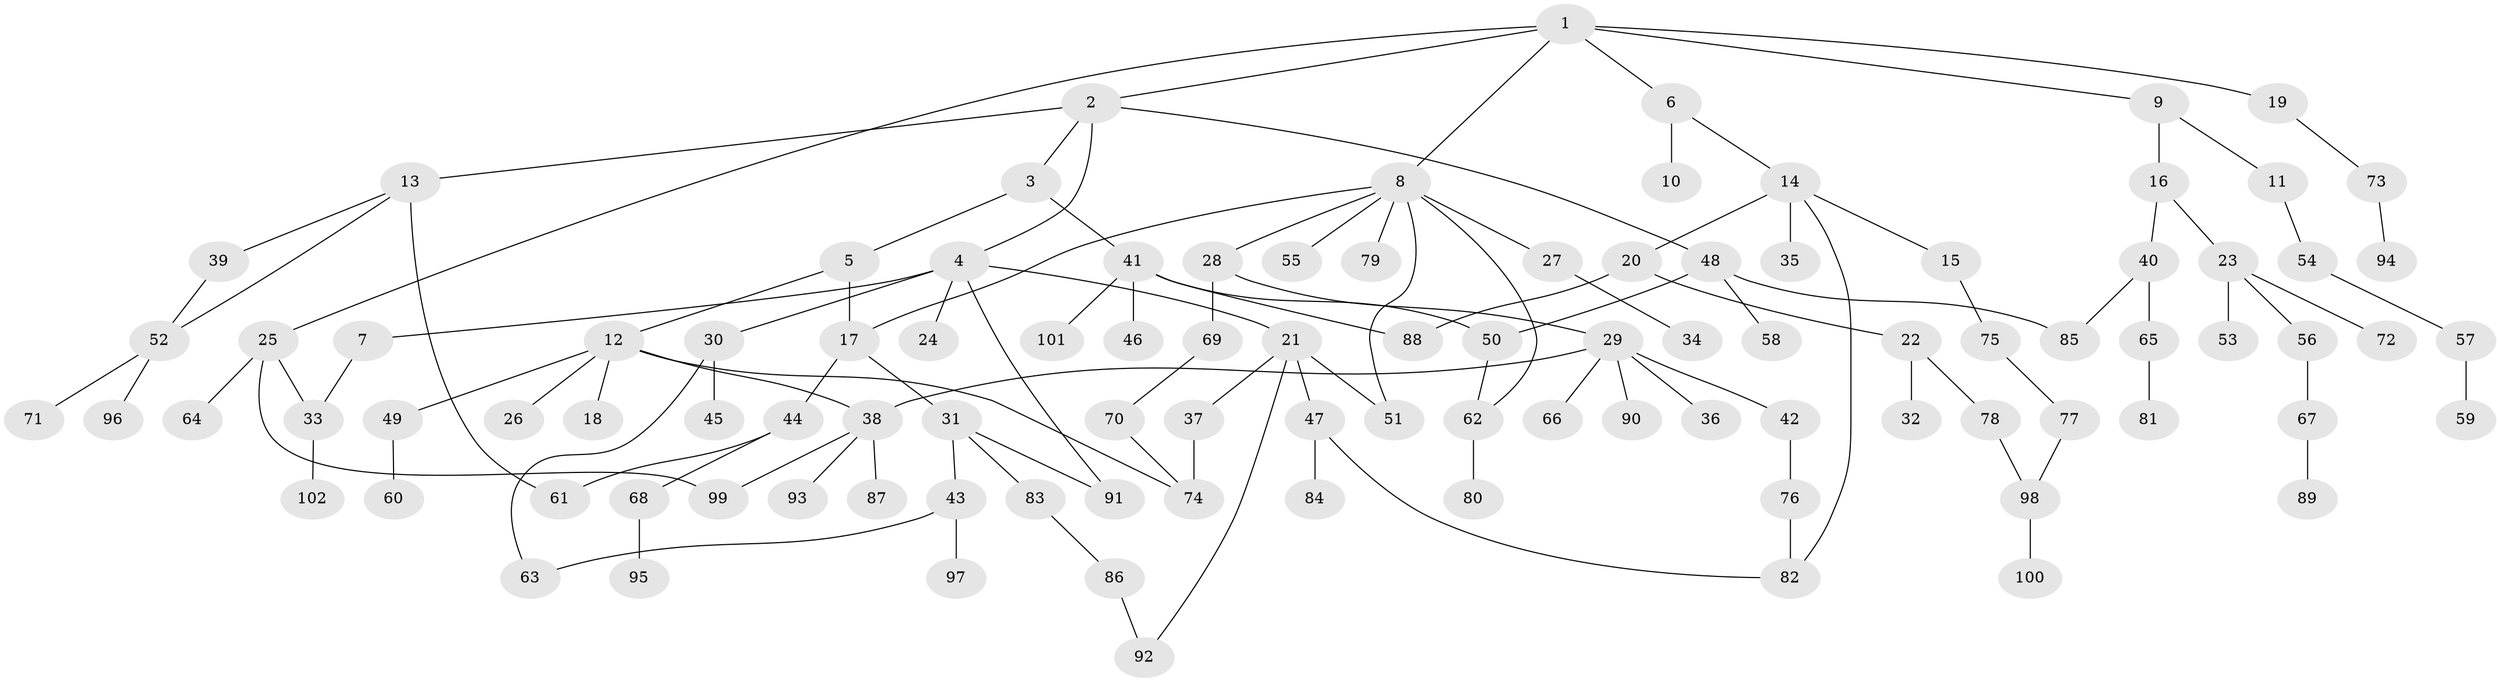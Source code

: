 // coarse degree distribution, {1: 0.6666666666666666, 9: 0.06666666666666667, 2: 0.1, 3: 0.1, 8: 0.03333333333333333, 7: 0.03333333333333333}
// Generated by graph-tools (version 1.1) at 2025/46/03/04/25 21:46:15]
// undirected, 102 vertices, 120 edges
graph export_dot {
graph [start="1"]
  node [color=gray90,style=filled];
  1;
  2;
  3;
  4;
  5;
  6;
  7;
  8;
  9;
  10;
  11;
  12;
  13;
  14;
  15;
  16;
  17;
  18;
  19;
  20;
  21;
  22;
  23;
  24;
  25;
  26;
  27;
  28;
  29;
  30;
  31;
  32;
  33;
  34;
  35;
  36;
  37;
  38;
  39;
  40;
  41;
  42;
  43;
  44;
  45;
  46;
  47;
  48;
  49;
  50;
  51;
  52;
  53;
  54;
  55;
  56;
  57;
  58;
  59;
  60;
  61;
  62;
  63;
  64;
  65;
  66;
  67;
  68;
  69;
  70;
  71;
  72;
  73;
  74;
  75;
  76;
  77;
  78;
  79;
  80;
  81;
  82;
  83;
  84;
  85;
  86;
  87;
  88;
  89;
  90;
  91;
  92;
  93;
  94;
  95;
  96;
  97;
  98;
  99;
  100;
  101;
  102;
  1 -- 2;
  1 -- 6;
  1 -- 8;
  1 -- 9;
  1 -- 19;
  1 -- 25;
  2 -- 3;
  2 -- 4;
  2 -- 13;
  2 -- 48;
  3 -- 5;
  3 -- 41;
  4 -- 7;
  4 -- 21;
  4 -- 24;
  4 -- 30;
  4 -- 91;
  5 -- 12;
  5 -- 17;
  6 -- 10;
  6 -- 14;
  7 -- 33;
  8 -- 27;
  8 -- 28;
  8 -- 51;
  8 -- 55;
  8 -- 79;
  8 -- 62;
  8 -- 17;
  9 -- 11;
  9 -- 16;
  11 -- 54;
  12 -- 18;
  12 -- 26;
  12 -- 38;
  12 -- 49;
  12 -- 74;
  13 -- 39;
  13 -- 52;
  13 -- 61;
  14 -- 15;
  14 -- 20;
  14 -- 35;
  14 -- 82;
  15 -- 75;
  16 -- 23;
  16 -- 40;
  17 -- 31;
  17 -- 44;
  19 -- 73;
  20 -- 22;
  20 -- 88;
  21 -- 37;
  21 -- 47;
  21 -- 92;
  21 -- 51;
  22 -- 32;
  22 -- 78;
  23 -- 53;
  23 -- 56;
  23 -- 72;
  25 -- 33;
  25 -- 64;
  25 -- 99;
  27 -- 34;
  28 -- 29;
  28 -- 69;
  29 -- 36;
  29 -- 42;
  29 -- 66;
  29 -- 90;
  29 -- 38;
  30 -- 45;
  30 -- 63;
  31 -- 43;
  31 -- 83;
  31 -- 91;
  33 -- 102;
  37 -- 74;
  38 -- 87;
  38 -- 93;
  38 -- 99;
  39 -- 52;
  40 -- 65;
  40 -- 85;
  41 -- 46;
  41 -- 88;
  41 -- 101;
  41 -- 50;
  42 -- 76;
  43 -- 63;
  43 -- 97;
  44 -- 68;
  44 -- 61;
  47 -- 82;
  47 -- 84;
  48 -- 50;
  48 -- 58;
  48 -- 85;
  49 -- 60;
  50 -- 62;
  52 -- 71;
  52 -- 96;
  54 -- 57;
  56 -- 67;
  57 -- 59;
  62 -- 80;
  65 -- 81;
  67 -- 89;
  68 -- 95;
  69 -- 70;
  70 -- 74;
  73 -- 94;
  75 -- 77;
  76 -- 82;
  77 -- 98;
  78 -- 98;
  83 -- 86;
  86 -- 92;
  98 -- 100;
}
